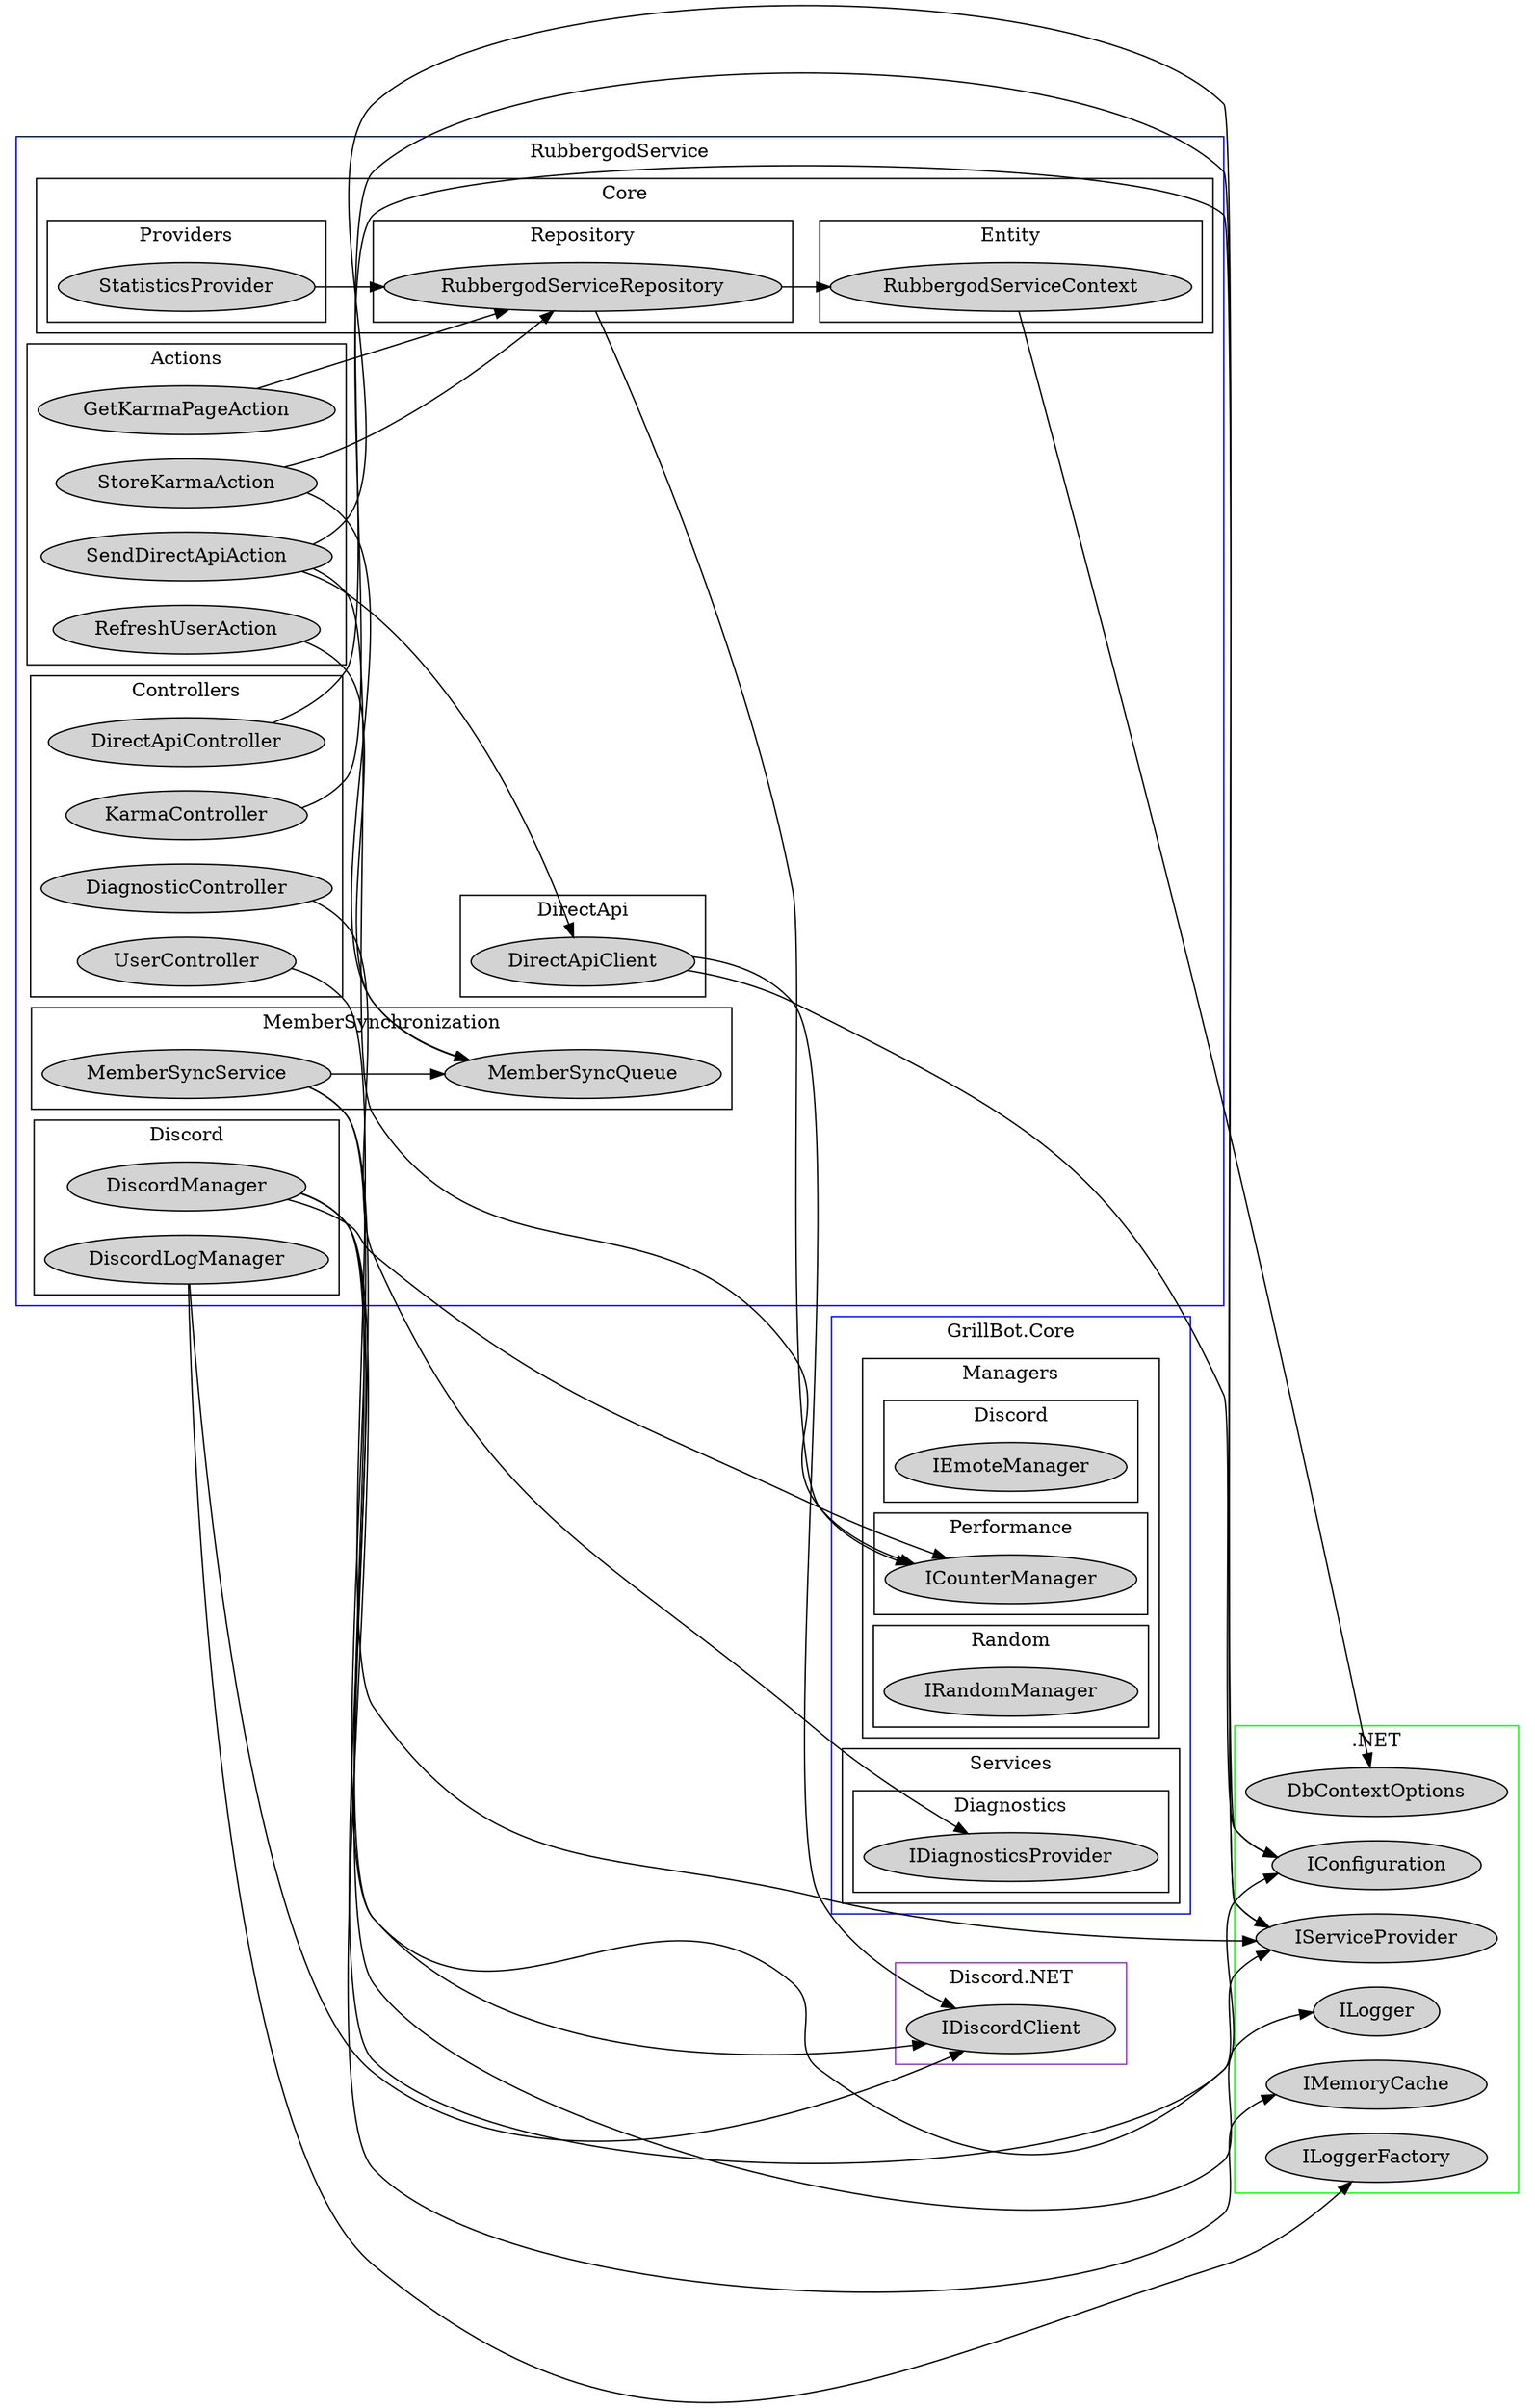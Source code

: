 digraph GrillBot {
    rankdir=LR
	
	subgraph cluster_0 {
		node [style=filled];
		label = "RubbergodService";
		color=blue
		
        subgraph cluster_3_1 {
            node [style=filled];
            label="Actions";
            color=black;
            
            GetKarmaPageAction
            RefreshUserAction
            SendDirectApiAction
            StoreKarmaAction
        }
        
        subgraph cluster_3_2 {
            node [style=filled];
            label="Controllers";
            color=black;
            
            DiagnosticController
            DirectApiController
            KarmaController
            UserController
        }
        
        subgraph cluster_3_3 {
            node [style=filled];
            label="Core"
            color=black
            
            subgraph cluster_3_3_1 {
                node [style=filled];
                label="Entity"
                color=black;
                
                RubbergodServiceContext
            }
            
            subgraph cluster_3_3_2 {
                node [style=filled];
                label="Providers"
                color=black;
                
                StatisticsProvider
            }
            
            subgraph cluster_3_3_3 {
                node [style=filled];
                label="Repository"
                color=black
                
                RubbergodServiceRepository
            }
        }
        
        subgraph cluster_4 {
	        node [style=filled];
            label="DirectApi";
            color=black;
	        
	        DirectApiClient
	    }
	    
	    subgraph cluster_5 {
	        node [style=filled];
            label="Discord";
            color=black;
	        
	        DiscordLogManager
	        DiscordManager
	    }
	    
	    subgraph cluster_6 {
	        node [style=filled];
            label="MemberSynchronization";
            color=black;
	        
	        MemberSyncQueue
	        MemberSyncService
	    }
	}
	
	subgraph cluster_4 {
	    node [style=filled];
	    label = "GrillBot.Core";
	    color=blue
	    
	    subgraph cluster_4_1 {
	        node [style=filled];
            label="Managers";
            color=black;
            
            subgraph cluster_4_1_1 {
	            node [style=filled];
                label="Discord";
                color=black;
                
                IEmoteManager
	        }
            
            subgraph cluster_4_1_2 {
	            node [style=filled];
                label="Performance";
                color=black;
                
                ICounterManager
	        }
	        
	        subgraph cluster_4_1_3 {
	            node [style=filled];
                label="Random";
                color=black;
                
                IRandomManager
	        }
	    }
	    
	    subgraph cluster_4_2 {
	        node [style=filled];
            label="Services";
            color=black;
	        
	        subgraph cluster_4_3 {
	            node [style=filled];
                label="Diagnostics";
                color=black;
	            
	            IDiagnosticsProvider
	        }
	    }
	}
	
	subgraph cluster_100 {
	    node[style=filled];
	    label = ".NET"
	    color=green
	    
	    IConfiguration
	    IServiceProvider
	    DbContextOptions
	    ILoggerFactory
	    IMemoryCache
	    ILogger
	}
	
	subgraph cluster_101 {
	    node[style=filled];
	    label = "Discord.NET"
	    color=purple
	    
	    IDiscordClient
	}
	
	GetKarmaPageAction -> { RubbergodServiceRepository }
	RefreshUserAction -> { MemberSyncQueue }
	SendDirectApiAction -> { IConfiguration DirectApiClient ICounterManager }
	StoreKarmaAction -> { MemberSyncQueue RubbergodServiceRepository }
	DiagnosticController -> { IDiagnosticsProvider }
	DirectApiController -> { IServiceProvider }
	KarmaController -> { IServiceProvider }
	UserController -> { IServiceProvider }
	StatisticsProvider -> { RubbergodServiceRepository }
	RubbergodServiceRepository -> { RubbergodServiceContext ICounterManager }
	RubbergodServiceContext -> { DbContextOptions }
	DirectApiClient -> { IDiscordClient IConfiguration }
	DiscordLogManager -> { IDiscordClient ILoggerFactory }
	DiscordManager ->{ IDiscordClient IConfiguration IMemoryCache ICounterManager }
	MemberSyncService -> { MemberSyncQueue IServiceProvider ILogger }
}
